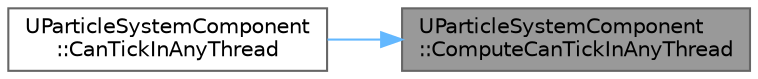 digraph "UParticleSystemComponent::ComputeCanTickInAnyThread"
{
 // INTERACTIVE_SVG=YES
 // LATEX_PDF_SIZE
  bgcolor="transparent";
  edge [fontname=Helvetica,fontsize=10,labelfontname=Helvetica,labelfontsize=10];
  node [fontname=Helvetica,fontsize=10,shape=box,height=0.2,width=0.4];
  rankdir="RL";
  Node1 [id="Node000001",label="UParticleSystemComponent\l::ComputeCanTickInAnyThread",height=0.2,width=0.4,color="gray40", fillcolor="grey60", style="filled", fontcolor="black",tooltip="Decide if this psys can tick in any thread, and set bIsElligibleForAsyncTick."];
  Node1 -> Node2 [id="edge1_Node000001_Node000002",dir="back",color="steelblue1",style="solid",tooltip=" "];
  Node2 [id="Node000002",label="UParticleSystemComponent\l::CanTickInAnyThread",height=0.2,width=0.4,color="grey40", fillcolor="white", style="filled",URL="$d9/d3e/classUParticleSystemComponent.html#ac969f9e7d7fc2c4602f329cc4bde5b85",tooltip="return true if this psys can tick in any thread"];
}

